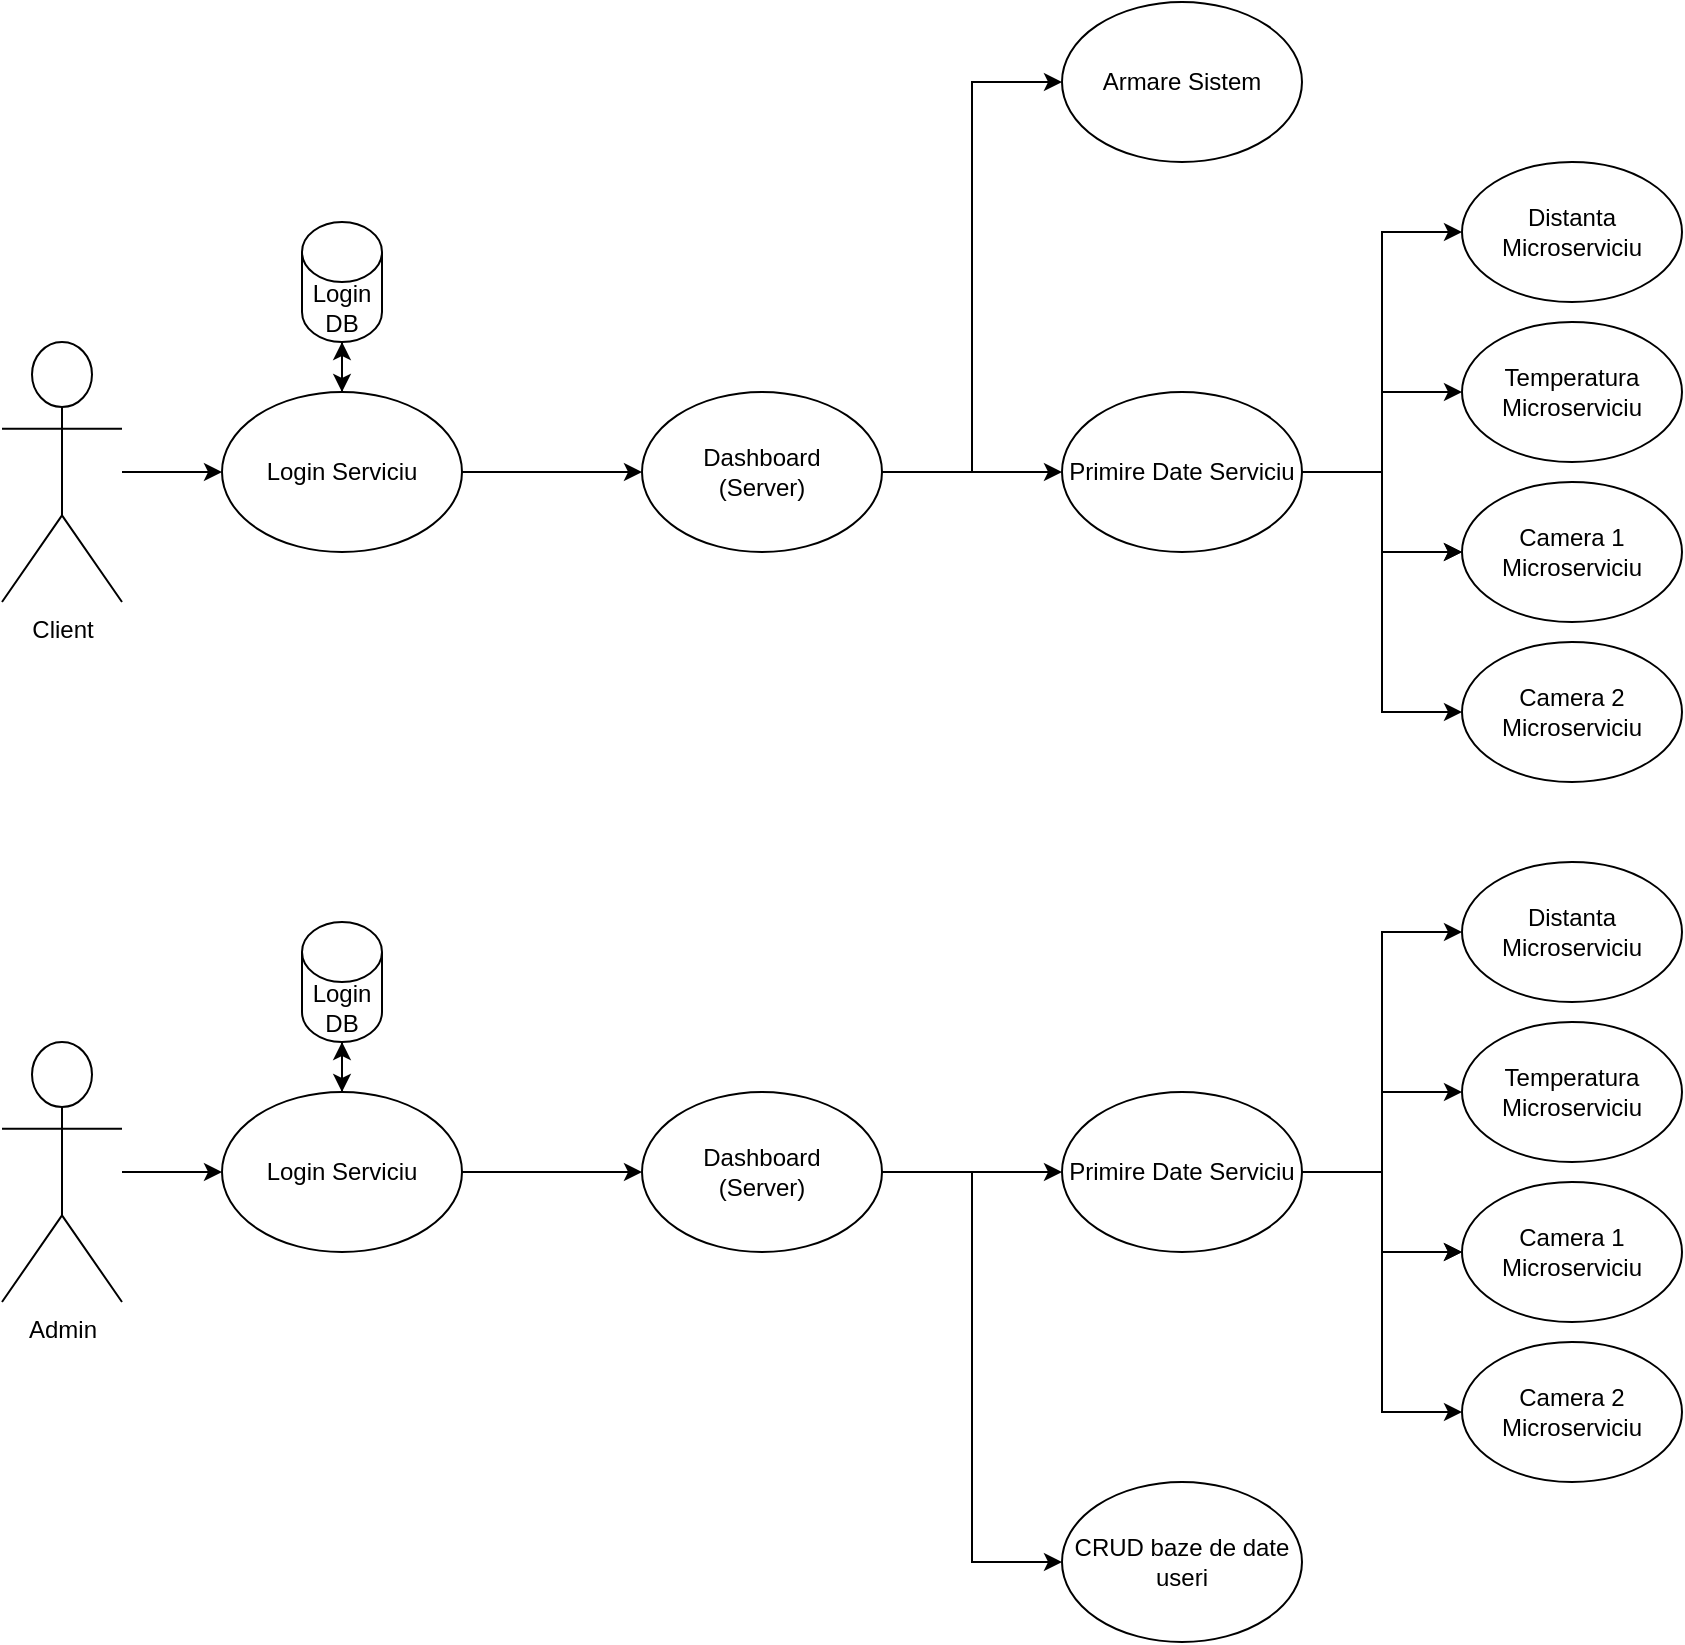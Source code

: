 <mxfile version="24.8.4">
  <diagram name="Page-1" id="hyVex77xp9NjmkrQ0oQJ">
    <mxGraphModel dx="1434" dy="833" grid="1" gridSize="10" guides="1" tooltips="1" connect="1" arrows="1" fold="1" page="1" pageScale="1" pageWidth="850" pageHeight="1100" math="0" shadow="0">
      <root>
        <mxCell id="0" />
        <mxCell id="1" parent="0" />
        <mxCell id="5IcaCheT9EHx-wbOvXF_-3" style="edgeStyle=orthogonalEdgeStyle;rounded=0;orthogonalLoop=1;jettySize=auto;html=1;entryX=0;entryY=0.5;entryDx=0;entryDy=0;" edge="1" parent="1" source="5IcaCheT9EHx-wbOvXF_-1" target="5IcaCheT9EHx-wbOvXF_-2">
          <mxGeometry relative="1" as="geometry" />
        </mxCell>
        <mxCell id="5IcaCheT9EHx-wbOvXF_-1" value="Client" style="shape=umlActor;verticalLabelPosition=bottom;verticalAlign=top;html=1;outlineConnect=0;" vertex="1" parent="1">
          <mxGeometry x="10" y="260" width="60" height="130" as="geometry" />
        </mxCell>
        <mxCell id="5IcaCheT9EHx-wbOvXF_-30" style="edgeStyle=orthogonalEdgeStyle;rounded=0;orthogonalLoop=1;jettySize=auto;html=1;exitX=1;exitY=0.5;exitDx=0;exitDy=0;entryX=0;entryY=0.5;entryDx=0;entryDy=0;" edge="1" parent="1" source="5IcaCheT9EHx-wbOvXF_-2" target="5IcaCheT9EHx-wbOvXF_-22">
          <mxGeometry relative="1" as="geometry" />
        </mxCell>
        <mxCell id="5IcaCheT9EHx-wbOvXF_-105" style="edgeStyle=orthogonalEdgeStyle;rounded=0;orthogonalLoop=1;jettySize=auto;html=1;" edge="1" parent="1" source="5IcaCheT9EHx-wbOvXF_-2" target="5IcaCheT9EHx-wbOvXF_-7">
          <mxGeometry relative="1" as="geometry" />
        </mxCell>
        <mxCell id="5IcaCheT9EHx-wbOvXF_-2" value="Login Serviciu" style="ellipse;whiteSpace=wrap;html=1;" vertex="1" parent="1">
          <mxGeometry x="120" y="285" width="120" height="80" as="geometry" />
        </mxCell>
        <mxCell id="5IcaCheT9EHx-wbOvXF_-106" style="edgeStyle=orthogonalEdgeStyle;rounded=0;orthogonalLoop=1;jettySize=auto;html=1;" edge="1" parent="1" source="5IcaCheT9EHx-wbOvXF_-7" target="5IcaCheT9EHx-wbOvXF_-2">
          <mxGeometry relative="1" as="geometry" />
        </mxCell>
        <mxCell id="5IcaCheT9EHx-wbOvXF_-7" value="Login DB" style="shape=cylinder3;whiteSpace=wrap;html=1;boundedLbl=1;backgroundOutline=1;size=15;" vertex="1" parent="1">
          <mxGeometry x="160" y="200" width="40" height="60" as="geometry" />
        </mxCell>
        <mxCell id="5IcaCheT9EHx-wbOvXF_-24" value="" style="edgeStyle=orthogonalEdgeStyle;rounded=0;orthogonalLoop=1;jettySize=auto;html=1;" edge="1" parent="1" source="5IcaCheT9EHx-wbOvXF_-9" target="5IcaCheT9EHx-wbOvXF_-14">
          <mxGeometry relative="1" as="geometry">
            <Array as="points">
              <mxPoint x="700" y="325" />
              <mxPoint x="700" y="365" />
            </Array>
          </mxGeometry>
        </mxCell>
        <mxCell id="5IcaCheT9EHx-wbOvXF_-25" value="" style="edgeStyle=orthogonalEdgeStyle;rounded=0;orthogonalLoop=1;jettySize=auto;html=1;" edge="1" parent="1" source="5IcaCheT9EHx-wbOvXF_-9" target="5IcaCheT9EHx-wbOvXF_-14">
          <mxGeometry relative="1" as="geometry" />
        </mxCell>
        <mxCell id="5IcaCheT9EHx-wbOvXF_-27" style="edgeStyle=orthogonalEdgeStyle;rounded=0;orthogonalLoop=1;jettySize=auto;html=1;" edge="1" parent="1" source="5IcaCheT9EHx-wbOvXF_-9" target="5IcaCheT9EHx-wbOvXF_-11">
          <mxGeometry relative="1" as="geometry" />
        </mxCell>
        <mxCell id="5IcaCheT9EHx-wbOvXF_-28" style="edgeStyle=orthogonalEdgeStyle;rounded=0;orthogonalLoop=1;jettySize=auto;html=1;entryX=0;entryY=0.5;entryDx=0;entryDy=0;" edge="1" parent="1" source="5IcaCheT9EHx-wbOvXF_-9" target="5IcaCheT9EHx-wbOvXF_-17">
          <mxGeometry relative="1" as="geometry" />
        </mxCell>
        <mxCell id="5IcaCheT9EHx-wbOvXF_-29" style="edgeStyle=orthogonalEdgeStyle;rounded=0;orthogonalLoop=1;jettySize=auto;html=1;entryX=0;entryY=0.5;entryDx=0;entryDy=0;" edge="1" parent="1" source="5IcaCheT9EHx-wbOvXF_-9" target="5IcaCheT9EHx-wbOvXF_-18">
          <mxGeometry relative="1" as="geometry" />
        </mxCell>
        <mxCell id="5IcaCheT9EHx-wbOvXF_-9" value="Primire Date Serviciu" style="ellipse;whiteSpace=wrap;html=1;" vertex="1" parent="1">
          <mxGeometry x="540" y="285" width="120" height="80" as="geometry" />
        </mxCell>
        <mxCell id="5IcaCheT9EHx-wbOvXF_-11" value="Temperatura&lt;div&gt;Microserviciu&lt;/div&gt;" style="ellipse;whiteSpace=wrap;html=1;" vertex="1" parent="1">
          <mxGeometry x="740" y="250" width="110" height="70" as="geometry" />
        </mxCell>
        <mxCell id="5IcaCheT9EHx-wbOvXF_-14" value="Camera 1&lt;br&gt;&lt;div&gt;Microserviciu&lt;/div&gt;" style="ellipse;whiteSpace=wrap;html=1;" vertex="1" parent="1">
          <mxGeometry x="740" y="330" width="110" height="70" as="geometry" />
        </mxCell>
        <mxCell id="5IcaCheT9EHx-wbOvXF_-17" value="Distanta&lt;br&gt;&lt;div&gt;Microserviciu&lt;/div&gt;" style="ellipse;whiteSpace=wrap;html=1;" vertex="1" parent="1">
          <mxGeometry x="740" y="170" width="110" height="70" as="geometry" />
        </mxCell>
        <mxCell id="5IcaCheT9EHx-wbOvXF_-18" value="Camera 2&lt;br&gt;&lt;div&gt;Microserviciu&lt;/div&gt;" style="ellipse;whiteSpace=wrap;html=1;" vertex="1" parent="1">
          <mxGeometry x="740" y="410" width="110" height="70" as="geometry" />
        </mxCell>
        <mxCell id="5IcaCheT9EHx-wbOvXF_-31" style="edgeStyle=orthogonalEdgeStyle;rounded=0;orthogonalLoop=1;jettySize=auto;html=1;" edge="1" parent="1" source="5IcaCheT9EHx-wbOvXF_-22" target="5IcaCheT9EHx-wbOvXF_-9">
          <mxGeometry relative="1" as="geometry" />
        </mxCell>
        <mxCell id="5IcaCheT9EHx-wbOvXF_-108" style="edgeStyle=orthogonalEdgeStyle;rounded=0;orthogonalLoop=1;jettySize=auto;html=1;entryX=0;entryY=0.5;entryDx=0;entryDy=0;" edge="1" parent="1" source="5IcaCheT9EHx-wbOvXF_-22" target="5IcaCheT9EHx-wbOvXF_-107">
          <mxGeometry relative="1" as="geometry" />
        </mxCell>
        <mxCell id="5IcaCheT9EHx-wbOvXF_-22" value="Dashboard&lt;div&gt;(Server)&lt;/div&gt;" style="ellipse;whiteSpace=wrap;html=1;" vertex="1" parent="1">
          <mxGeometry x="330" y="285" width="120" height="80" as="geometry" />
        </mxCell>
        <mxCell id="5IcaCheT9EHx-wbOvXF_-83" style="edgeStyle=orthogonalEdgeStyle;rounded=0;orthogonalLoop=1;jettySize=auto;html=1;entryX=0;entryY=0.5;entryDx=0;entryDy=0;" edge="1" parent="1" source="5IcaCheT9EHx-wbOvXF_-84" target="5IcaCheT9EHx-wbOvXF_-86">
          <mxGeometry relative="1" as="geometry" />
        </mxCell>
        <mxCell id="5IcaCheT9EHx-wbOvXF_-84" value="Admin" style="shape=umlActor;verticalLabelPosition=bottom;verticalAlign=top;html=1;outlineConnect=0;" vertex="1" parent="1">
          <mxGeometry x="10" y="610" width="60" height="130" as="geometry" />
        </mxCell>
        <mxCell id="5IcaCheT9EHx-wbOvXF_-85" style="edgeStyle=orthogonalEdgeStyle;rounded=0;orthogonalLoop=1;jettySize=auto;html=1;exitX=1;exitY=0.5;exitDx=0;exitDy=0;entryX=0;entryY=0.5;entryDx=0;entryDy=0;" edge="1" parent="1" source="5IcaCheT9EHx-wbOvXF_-86" target="5IcaCheT9EHx-wbOvXF_-99">
          <mxGeometry relative="1" as="geometry" />
        </mxCell>
        <mxCell id="5IcaCheT9EHx-wbOvXF_-103" style="edgeStyle=orthogonalEdgeStyle;rounded=0;orthogonalLoop=1;jettySize=auto;html=1;" edge="1" parent="1" source="5IcaCheT9EHx-wbOvXF_-86" target="5IcaCheT9EHx-wbOvXF_-87">
          <mxGeometry relative="1" as="geometry" />
        </mxCell>
        <mxCell id="5IcaCheT9EHx-wbOvXF_-86" value="Login Serviciu" style="ellipse;whiteSpace=wrap;html=1;" vertex="1" parent="1">
          <mxGeometry x="120" y="635" width="120" height="80" as="geometry" />
        </mxCell>
        <mxCell id="5IcaCheT9EHx-wbOvXF_-104" style="edgeStyle=orthogonalEdgeStyle;rounded=0;orthogonalLoop=1;jettySize=auto;html=1;" edge="1" parent="1" source="5IcaCheT9EHx-wbOvXF_-87" target="5IcaCheT9EHx-wbOvXF_-86">
          <mxGeometry relative="1" as="geometry" />
        </mxCell>
        <mxCell id="5IcaCheT9EHx-wbOvXF_-87" value="Login DB" style="shape=cylinder3;whiteSpace=wrap;html=1;boundedLbl=1;backgroundOutline=1;size=15;" vertex="1" parent="1">
          <mxGeometry x="160" y="550" width="40" height="60" as="geometry" />
        </mxCell>
        <mxCell id="5IcaCheT9EHx-wbOvXF_-88" value="" style="edgeStyle=orthogonalEdgeStyle;rounded=0;orthogonalLoop=1;jettySize=auto;html=1;" edge="1" parent="1" source="5IcaCheT9EHx-wbOvXF_-93" target="5IcaCheT9EHx-wbOvXF_-95">
          <mxGeometry relative="1" as="geometry">
            <Array as="points">
              <mxPoint x="700" y="675" />
              <mxPoint x="700" y="715" />
            </Array>
          </mxGeometry>
        </mxCell>
        <mxCell id="5IcaCheT9EHx-wbOvXF_-89" value="" style="edgeStyle=orthogonalEdgeStyle;rounded=0;orthogonalLoop=1;jettySize=auto;html=1;" edge="1" parent="1" source="5IcaCheT9EHx-wbOvXF_-93" target="5IcaCheT9EHx-wbOvXF_-95">
          <mxGeometry relative="1" as="geometry" />
        </mxCell>
        <mxCell id="5IcaCheT9EHx-wbOvXF_-90" style="edgeStyle=orthogonalEdgeStyle;rounded=0;orthogonalLoop=1;jettySize=auto;html=1;" edge="1" parent="1" source="5IcaCheT9EHx-wbOvXF_-93" target="5IcaCheT9EHx-wbOvXF_-94">
          <mxGeometry relative="1" as="geometry" />
        </mxCell>
        <mxCell id="5IcaCheT9EHx-wbOvXF_-91" style="edgeStyle=orthogonalEdgeStyle;rounded=0;orthogonalLoop=1;jettySize=auto;html=1;entryX=0;entryY=0.5;entryDx=0;entryDy=0;" edge="1" parent="1" source="5IcaCheT9EHx-wbOvXF_-93" target="5IcaCheT9EHx-wbOvXF_-96">
          <mxGeometry relative="1" as="geometry" />
        </mxCell>
        <mxCell id="5IcaCheT9EHx-wbOvXF_-92" style="edgeStyle=orthogonalEdgeStyle;rounded=0;orthogonalLoop=1;jettySize=auto;html=1;entryX=0;entryY=0.5;entryDx=0;entryDy=0;" edge="1" parent="1" source="5IcaCheT9EHx-wbOvXF_-93" target="5IcaCheT9EHx-wbOvXF_-97">
          <mxGeometry relative="1" as="geometry" />
        </mxCell>
        <mxCell id="5IcaCheT9EHx-wbOvXF_-93" value="Primire Date Serviciu" style="ellipse;whiteSpace=wrap;html=1;" vertex="1" parent="1">
          <mxGeometry x="540" y="635" width="120" height="80" as="geometry" />
        </mxCell>
        <mxCell id="5IcaCheT9EHx-wbOvXF_-94" value="Temperatura&lt;div&gt;Microserviciu&lt;/div&gt;" style="ellipse;whiteSpace=wrap;html=1;" vertex="1" parent="1">
          <mxGeometry x="740" y="600" width="110" height="70" as="geometry" />
        </mxCell>
        <mxCell id="5IcaCheT9EHx-wbOvXF_-95" value="Camera 1&lt;br&gt;&lt;div&gt;Microserviciu&lt;/div&gt;" style="ellipse;whiteSpace=wrap;html=1;" vertex="1" parent="1">
          <mxGeometry x="740" y="680" width="110" height="70" as="geometry" />
        </mxCell>
        <mxCell id="5IcaCheT9EHx-wbOvXF_-96" value="Distanta&lt;br&gt;&lt;div&gt;Microserviciu&lt;/div&gt;" style="ellipse;whiteSpace=wrap;html=1;" vertex="1" parent="1">
          <mxGeometry x="740" y="520" width="110" height="70" as="geometry" />
        </mxCell>
        <mxCell id="5IcaCheT9EHx-wbOvXF_-97" value="Camera 2&lt;br&gt;&lt;div&gt;Microserviciu&lt;/div&gt;" style="ellipse;whiteSpace=wrap;html=1;" vertex="1" parent="1">
          <mxGeometry x="740" y="760" width="110" height="70" as="geometry" />
        </mxCell>
        <mxCell id="5IcaCheT9EHx-wbOvXF_-98" style="edgeStyle=orthogonalEdgeStyle;rounded=0;orthogonalLoop=1;jettySize=auto;html=1;" edge="1" parent="1" source="5IcaCheT9EHx-wbOvXF_-99" target="5IcaCheT9EHx-wbOvXF_-93">
          <mxGeometry relative="1" as="geometry" />
        </mxCell>
        <mxCell id="5IcaCheT9EHx-wbOvXF_-102" style="edgeStyle=orthogonalEdgeStyle;rounded=0;orthogonalLoop=1;jettySize=auto;html=1;entryX=0;entryY=0.5;entryDx=0;entryDy=0;" edge="1" parent="1" source="5IcaCheT9EHx-wbOvXF_-99" target="5IcaCheT9EHx-wbOvXF_-100">
          <mxGeometry relative="1" as="geometry" />
        </mxCell>
        <mxCell id="5IcaCheT9EHx-wbOvXF_-99" value="Dashboard&lt;div&gt;(Server)&lt;/div&gt;" style="ellipse;whiteSpace=wrap;html=1;" vertex="1" parent="1">
          <mxGeometry x="330" y="635" width="120" height="80" as="geometry" />
        </mxCell>
        <mxCell id="5IcaCheT9EHx-wbOvXF_-100" value="CRUD baze de date useri" style="ellipse;whiteSpace=wrap;html=1;" vertex="1" parent="1">
          <mxGeometry x="540" y="830" width="120" height="80" as="geometry" />
        </mxCell>
        <mxCell id="5IcaCheT9EHx-wbOvXF_-107" value="Armare Sistem" style="ellipse;whiteSpace=wrap;html=1;" vertex="1" parent="1">
          <mxGeometry x="540" y="90" width="120" height="80" as="geometry" />
        </mxCell>
      </root>
    </mxGraphModel>
  </diagram>
</mxfile>
